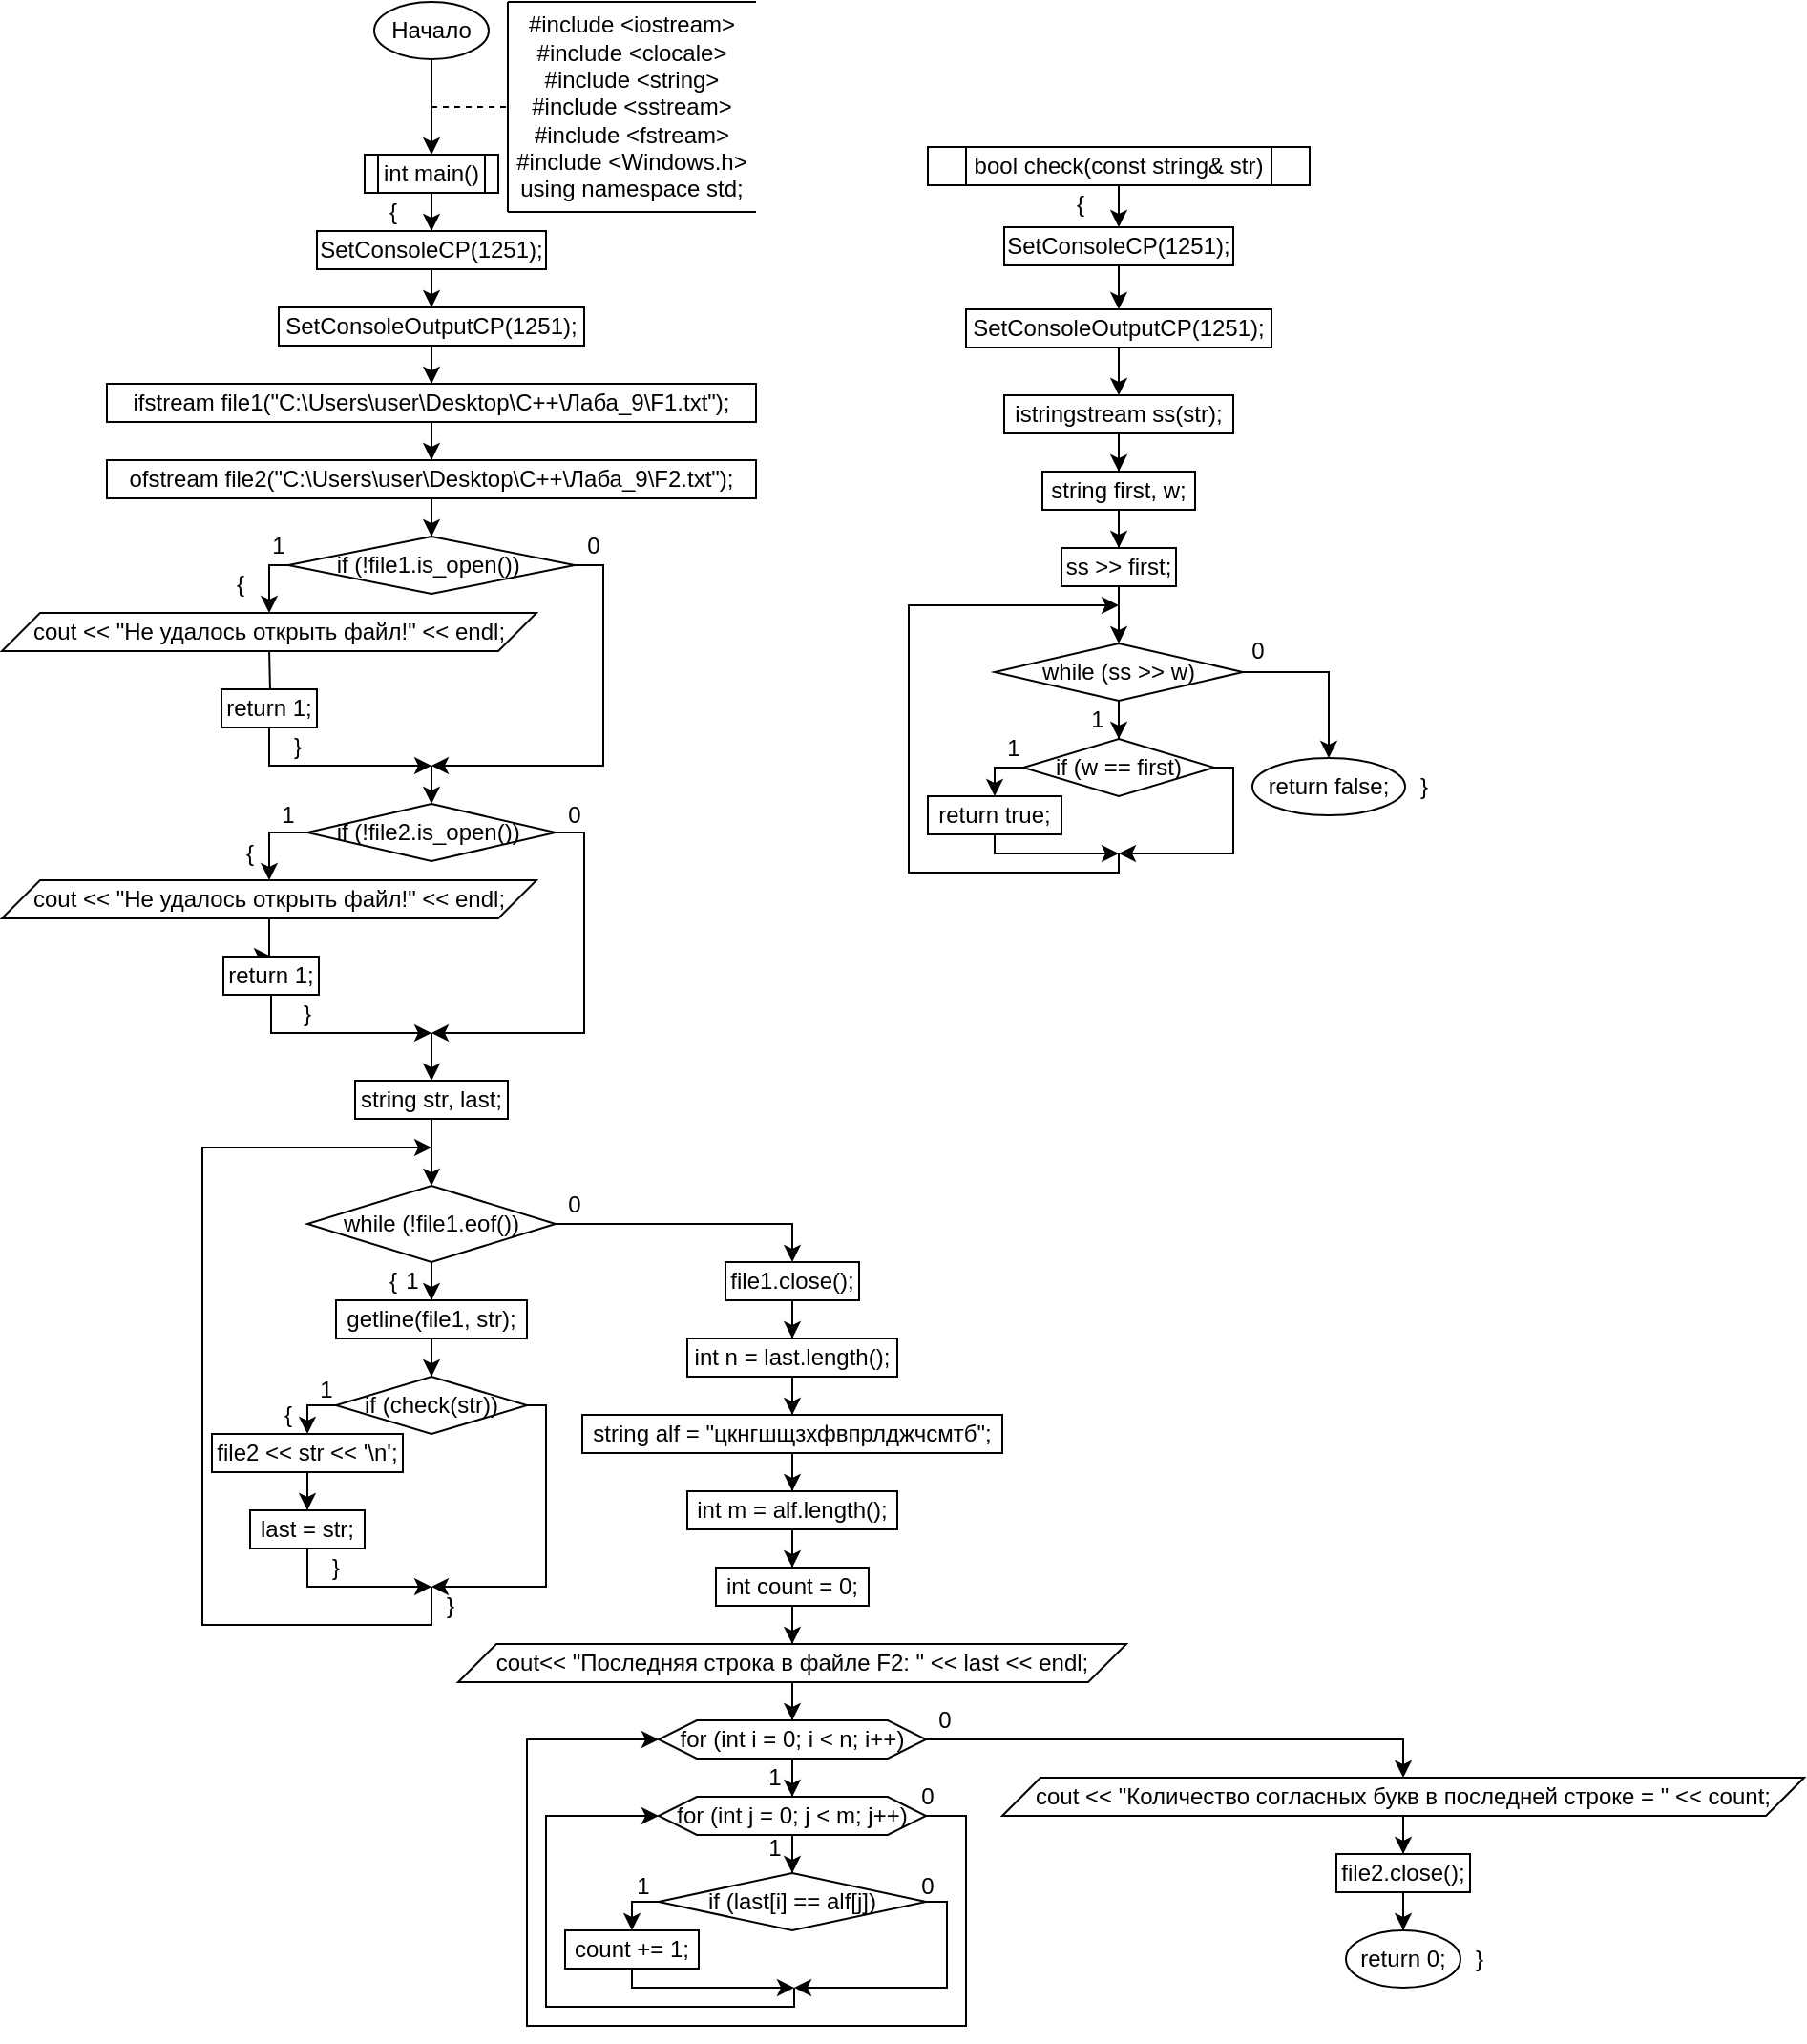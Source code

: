 <mxfile version="26.0.16">
  <diagram name="Страница — 1" id="LLLuRaQko_R9TAUbx3yx">
    <mxGraphModel dx="890" dy="494" grid="1" gridSize="10" guides="1" tooltips="1" connect="1" arrows="1" fold="1" page="1" pageScale="1" pageWidth="827" pageHeight="1169" math="0" shadow="0">
      <root>
        <mxCell id="0" />
        <mxCell id="1" parent="0" />
        <mxCell id="MmehVP7WMFtdv4Ccfp7n-4" style="edgeStyle=orthogonalEdgeStyle;rounded=0;orthogonalLoop=1;jettySize=auto;html=1;entryX=0.5;entryY=0;entryDx=0;entryDy=0;" parent="1" source="MmehVP7WMFtdv4Ccfp7n-1" target="MmehVP7WMFtdv4Ccfp7n-3" edge="1">
          <mxGeometry relative="1" as="geometry" />
        </mxCell>
        <mxCell id="MmehVP7WMFtdv4Ccfp7n-1" value="Начало" style="ellipse;whiteSpace=wrap;html=1;" parent="1" vertex="1">
          <mxGeometry x="250" y="10" width="60" height="30" as="geometry" />
        </mxCell>
        <mxCell id="MmehVP7WMFtdv4Ccfp7n-2" value="&lt;div&gt;#include &amp;lt;iostream&amp;gt;&lt;/div&gt;&lt;div&gt;#include &amp;lt;clocale&amp;gt;&lt;/div&gt;&lt;div&gt;#include &amp;lt;string&amp;gt;&lt;/div&gt;&lt;div&gt;#include &amp;lt;sstream&amp;gt;&lt;/div&gt;&lt;div&gt;#include &amp;lt;fstream&amp;gt;&lt;/div&gt;&lt;div&gt;#include &amp;lt;Windows.h&amp;gt;&lt;/div&gt;&lt;div&gt;using namespace std;&lt;/div&gt;" style="text;html=1;align=center;verticalAlign=middle;whiteSpace=wrap;rounded=0;" parent="1" vertex="1">
          <mxGeometry x="320" y="10" width="130" height="110" as="geometry" />
        </mxCell>
        <mxCell id="MmehVP7WMFtdv4Ccfp7n-11" style="edgeStyle=orthogonalEdgeStyle;rounded=0;orthogonalLoop=1;jettySize=auto;html=1;" parent="1" source="MmehVP7WMFtdv4Ccfp7n-3" target="MmehVP7WMFtdv4Ccfp7n-9" edge="1">
          <mxGeometry relative="1" as="geometry" />
        </mxCell>
        <mxCell id="MmehVP7WMFtdv4Ccfp7n-3" value="int main()" style="shape=process;whiteSpace=wrap;html=1;backgroundOutline=1;" parent="1" vertex="1">
          <mxGeometry x="245" y="90" width="70" height="20" as="geometry" />
        </mxCell>
        <mxCell id="MmehVP7WMFtdv4Ccfp7n-5" value="" style="endArrow=none;dashed=1;html=1;rounded=0;entryX=0;entryY=0.5;entryDx=0;entryDy=0;" parent="1" target="MmehVP7WMFtdv4Ccfp7n-2" edge="1">
          <mxGeometry width="50" height="50" relative="1" as="geometry">
            <mxPoint x="280" y="65" as="sourcePoint" />
            <mxPoint x="330" y="180" as="targetPoint" />
          </mxGeometry>
        </mxCell>
        <mxCell id="MmehVP7WMFtdv4Ccfp7n-6" value="" style="endArrow=none;html=1;rounded=0;exitX=0;exitY=0;exitDx=0;exitDy=0;entryX=1;entryY=0;entryDx=0;entryDy=0;" parent="1" source="MmehVP7WMFtdv4Ccfp7n-2" target="MmehVP7WMFtdv4Ccfp7n-2" edge="1">
          <mxGeometry width="50" height="50" relative="1" as="geometry">
            <mxPoint x="389" y="210" as="sourcePoint" />
            <mxPoint x="439" y="160" as="targetPoint" />
          </mxGeometry>
        </mxCell>
        <mxCell id="MmehVP7WMFtdv4Ccfp7n-7" value="" style="endArrow=none;html=1;rounded=0;exitX=0;exitY=1;exitDx=0;exitDy=0;entryX=1;entryY=1;entryDx=0;entryDy=0;" parent="1" source="MmehVP7WMFtdv4Ccfp7n-2" target="MmehVP7WMFtdv4Ccfp7n-2" edge="1">
          <mxGeometry width="50" height="50" relative="1" as="geometry">
            <mxPoint x="370" y="200" as="sourcePoint" />
            <mxPoint x="420" y="150" as="targetPoint" />
          </mxGeometry>
        </mxCell>
        <mxCell id="MmehVP7WMFtdv4Ccfp7n-8" value="" style="endArrow=none;html=1;rounded=0;entryX=0;entryY=0;entryDx=0;entryDy=0;exitX=0;exitY=1;exitDx=0;exitDy=0;" parent="1" source="MmehVP7WMFtdv4Ccfp7n-2" target="MmehVP7WMFtdv4Ccfp7n-2" edge="1">
          <mxGeometry width="50" height="50" relative="1" as="geometry">
            <mxPoint x="400" y="240" as="sourcePoint" />
            <mxPoint x="450" y="190" as="targetPoint" />
          </mxGeometry>
        </mxCell>
        <mxCell id="MmehVP7WMFtdv4Ccfp7n-12" style="edgeStyle=orthogonalEdgeStyle;rounded=0;orthogonalLoop=1;jettySize=auto;html=1;entryX=0.5;entryY=0;entryDx=0;entryDy=0;" parent="1" source="MmehVP7WMFtdv4Ccfp7n-9" target="MmehVP7WMFtdv4Ccfp7n-10" edge="1">
          <mxGeometry relative="1" as="geometry" />
        </mxCell>
        <mxCell id="MmehVP7WMFtdv4Ccfp7n-9" value="SetConsoleCP(1251);" style="rounded=0;whiteSpace=wrap;html=1;" parent="1" vertex="1">
          <mxGeometry x="220" y="130" width="120" height="20" as="geometry" />
        </mxCell>
        <mxCell id="MmehVP7WMFtdv4Ccfp7n-15" style="edgeStyle=orthogonalEdgeStyle;rounded=0;orthogonalLoop=1;jettySize=auto;html=1;entryX=0.5;entryY=0;entryDx=0;entryDy=0;" parent="1" source="MmehVP7WMFtdv4Ccfp7n-10" target="MmehVP7WMFtdv4Ccfp7n-13" edge="1">
          <mxGeometry relative="1" as="geometry" />
        </mxCell>
        <mxCell id="MmehVP7WMFtdv4Ccfp7n-10" value="SetConsoleOutputCP(1251);" style="rounded=0;whiteSpace=wrap;html=1;" parent="1" vertex="1">
          <mxGeometry x="200" y="170" width="160" height="20" as="geometry" />
        </mxCell>
        <mxCell id="MmehVP7WMFtdv4Ccfp7n-16" style="edgeStyle=orthogonalEdgeStyle;rounded=0;orthogonalLoop=1;jettySize=auto;html=1;" parent="1" source="MmehVP7WMFtdv4Ccfp7n-13" target="MmehVP7WMFtdv4Ccfp7n-14" edge="1">
          <mxGeometry relative="1" as="geometry" />
        </mxCell>
        <mxCell id="MmehVP7WMFtdv4Ccfp7n-13" value="ifstream file1(&quot;C:\\Users\\user\\Desktop\\C++\\Лаба_9\\F1.txt&quot;);" style="rounded=0;whiteSpace=wrap;html=1;" parent="1" vertex="1">
          <mxGeometry x="110" y="210" width="340" height="20" as="geometry" />
        </mxCell>
        <mxCell id="MmehVP7WMFtdv4Ccfp7n-22" style="edgeStyle=orthogonalEdgeStyle;rounded=0;orthogonalLoop=1;jettySize=auto;html=1;" parent="1" source="MmehVP7WMFtdv4Ccfp7n-14" target="MmehVP7WMFtdv4Ccfp7n-21" edge="1">
          <mxGeometry relative="1" as="geometry" />
        </mxCell>
        <mxCell id="MmehVP7WMFtdv4Ccfp7n-14" value="ofstream file2(&quot;C:\\Users\\user\\Desktop\\C++\\Лаба_9\\F2.txt&quot;);" style="rounded=0;whiteSpace=wrap;html=1;" parent="1" vertex="1">
          <mxGeometry x="110" y="250" width="340" height="20" as="geometry" />
        </mxCell>
        <mxCell id="MmehVP7WMFtdv4Ccfp7n-17" value="{" style="text;html=1;align=center;verticalAlign=middle;whiteSpace=wrap;rounded=0;" parent="1" vertex="1">
          <mxGeometry x="170" y="305" width="20" height="20" as="geometry" />
        </mxCell>
        <mxCell id="MmehVP7WMFtdv4Ccfp7n-18" value="}" style="text;html=1;align=center;verticalAlign=middle;whiteSpace=wrap;rounded=0;" parent="1" vertex="1">
          <mxGeometry x="200" y="390" width="20" height="20" as="geometry" />
        </mxCell>
        <mxCell id="MmehVP7WMFtdv4Ccfp7n-19" value="1" style="text;html=1;align=center;verticalAlign=middle;whiteSpace=wrap;rounded=0;" parent="1" vertex="1">
          <mxGeometry x="195" y="426" width="20" height="20" as="geometry" />
        </mxCell>
        <mxCell id="MmehVP7WMFtdv4Ccfp7n-20" value="0" style="text;html=1;align=center;verticalAlign=middle;whiteSpace=wrap;rounded=0;" parent="1" vertex="1">
          <mxGeometry x="355" y="285" width="20" height="20" as="geometry" />
        </mxCell>
        <mxCell id="MmehVP7WMFtdv4Ccfp7n-25" style="edgeStyle=orthogonalEdgeStyle;rounded=0;orthogonalLoop=1;jettySize=auto;html=1;entryX=0.5;entryY=0;entryDx=0;entryDy=0;" parent="1" source="MmehVP7WMFtdv4Ccfp7n-21" edge="1">
          <mxGeometry relative="1" as="geometry">
            <mxPoint x="195" y="330" as="targetPoint" />
            <Array as="points">
              <mxPoint x="195" y="305" />
            </Array>
          </mxGeometry>
        </mxCell>
        <mxCell id="MmehVP7WMFtdv4Ccfp7n-27" style="edgeStyle=orthogonalEdgeStyle;rounded=0;orthogonalLoop=1;jettySize=auto;html=1;" parent="1" source="MmehVP7WMFtdv4Ccfp7n-21" edge="1">
          <mxGeometry relative="1" as="geometry">
            <mxPoint x="280" y="410" as="targetPoint" />
            <Array as="points">
              <mxPoint x="370" y="305" />
              <mxPoint x="370" y="410" />
              <mxPoint x="310" y="410" />
            </Array>
          </mxGeometry>
        </mxCell>
        <mxCell id="MmehVP7WMFtdv4Ccfp7n-21" value="if (!file1.is_open())&amp;nbsp;" style="rhombus;whiteSpace=wrap;html=1;" parent="1" vertex="1">
          <mxGeometry x="205" y="290" width="150" height="30" as="geometry" />
        </mxCell>
        <mxCell id="MmehVP7WMFtdv4Ccfp7n-26" style="edgeStyle=orthogonalEdgeStyle;rounded=0;orthogonalLoop=1;jettySize=auto;html=1;" parent="1" target="MmehVP7WMFtdv4Ccfp7n-24" edge="1">
          <mxGeometry relative="1" as="geometry">
            <mxPoint x="195.034" y="350" as="sourcePoint" />
          </mxGeometry>
        </mxCell>
        <mxCell id="MmehVP7WMFtdv4Ccfp7n-28" style="edgeStyle=orthogonalEdgeStyle;rounded=0;orthogonalLoop=1;jettySize=auto;html=1;" parent="1" source="MmehVP7WMFtdv4Ccfp7n-24" edge="1">
          <mxGeometry relative="1" as="geometry">
            <mxPoint x="280" y="410" as="targetPoint" />
            <Array as="points">
              <mxPoint x="195" y="410" />
            </Array>
          </mxGeometry>
        </mxCell>
        <mxCell id="MmehVP7WMFtdv4Ccfp7n-24" value="return 1;" style="rounded=0;whiteSpace=wrap;html=1;" parent="1" vertex="1">
          <mxGeometry x="170" y="370" width="50" height="20" as="geometry" />
        </mxCell>
        <mxCell id="MmehVP7WMFtdv4Ccfp7n-33" style="edgeStyle=orthogonalEdgeStyle;rounded=0;orthogonalLoop=1;jettySize=auto;html=1;entryX=0.5;entryY=0;entryDx=0;entryDy=0;" parent="1" source="MmehVP7WMFtdv4Ccfp7n-29" target="MmehVP7WMFtdv4Ccfp7n-32" edge="1">
          <mxGeometry relative="1" as="geometry">
            <Array as="points">
              <mxPoint x="195" y="445" />
            </Array>
          </mxGeometry>
        </mxCell>
        <mxCell id="MmehVP7WMFtdv4Ccfp7n-39" style="edgeStyle=orthogonalEdgeStyle;rounded=0;orthogonalLoop=1;jettySize=auto;html=1;" parent="1" source="MmehVP7WMFtdv4Ccfp7n-29" edge="1">
          <mxGeometry relative="1" as="geometry">
            <mxPoint x="280" y="550" as="targetPoint" />
            <Array as="points">
              <mxPoint x="360" y="445" />
              <mxPoint x="360" y="550" />
            </Array>
          </mxGeometry>
        </mxCell>
        <mxCell id="MmehVP7WMFtdv4Ccfp7n-29" value="if (!file2.is_open())&amp;nbsp;" style="rhombus;whiteSpace=wrap;html=1;" parent="1" vertex="1">
          <mxGeometry x="215" y="430" width="130" height="30" as="geometry" />
        </mxCell>
        <mxCell id="MmehVP7WMFtdv4Ccfp7n-30" value="" style="endArrow=classic;html=1;rounded=0;entryX=0.5;entryY=0;entryDx=0;entryDy=0;" parent="1" target="MmehVP7WMFtdv4Ccfp7n-29" edge="1">
          <mxGeometry width="50" height="50" relative="1" as="geometry">
            <mxPoint x="280" y="410" as="sourcePoint" />
            <mxPoint x="450" y="390" as="targetPoint" />
          </mxGeometry>
        </mxCell>
        <mxCell id="MmehVP7WMFtdv4Ccfp7n-31" value="cout &amp;lt;&amp;lt; &quot;Не удалось открыть файл!&quot; &amp;lt;&amp;lt; endl;" style="shape=parallelogram;perimeter=parallelogramPerimeter;whiteSpace=wrap;html=1;fixedSize=1;" parent="1" vertex="1">
          <mxGeometry x="55" y="330" width="280" height="20" as="geometry" />
        </mxCell>
        <mxCell id="MmehVP7WMFtdv4Ccfp7n-35" style="edgeStyle=orthogonalEdgeStyle;rounded=0;orthogonalLoop=1;jettySize=auto;html=1;entryX=0.5;entryY=0;entryDx=0;entryDy=0;" parent="1" source="MmehVP7WMFtdv4Ccfp7n-32" target="MmehVP7WMFtdv4Ccfp7n-34" edge="1">
          <mxGeometry relative="1" as="geometry" />
        </mxCell>
        <mxCell id="MmehVP7WMFtdv4Ccfp7n-32" value="cout &amp;lt;&amp;lt; &quot;Не удалось открыть файл!&quot; &amp;lt;&amp;lt; endl;" style="shape=parallelogram;perimeter=parallelogramPerimeter;whiteSpace=wrap;html=1;fixedSize=1;" parent="1" vertex="1">
          <mxGeometry x="55" y="470" width="280" height="20" as="geometry" />
        </mxCell>
        <mxCell id="MmehVP7WMFtdv4Ccfp7n-38" style="edgeStyle=orthogonalEdgeStyle;rounded=0;orthogonalLoop=1;jettySize=auto;html=1;" parent="1" source="MmehVP7WMFtdv4Ccfp7n-34" edge="1">
          <mxGeometry relative="1" as="geometry">
            <mxPoint x="280" y="550" as="targetPoint" />
            <Array as="points">
              <mxPoint x="196" y="550" />
              <mxPoint x="260" y="550" />
            </Array>
          </mxGeometry>
        </mxCell>
        <mxCell id="MmehVP7WMFtdv4Ccfp7n-34" value="return 1;" style="rounded=0;whiteSpace=wrap;html=1;" parent="1" vertex="1">
          <mxGeometry x="171" y="510" width="50" height="20" as="geometry" />
        </mxCell>
        <mxCell id="MmehVP7WMFtdv4Ccfp7n-36" value="{" style="text;html=1;align=center;verticalAlign=middle;whiteSpace=wrap;rounded=0;" parent="1" vertex="1">
          <mxGeometry x="175" y="446" width="20" height="20" as="geometry" />
        </mxCell>
        <mxCell id="MmehVP7WMFtdv4Ccfp7n-37" value="}" style="text;html=1;align=center;verticalAlign=middle;whiteSpace=wrap;rounded=0;" parent="1" vertex="1">
          <mxGeometry x="205" y="530" width="20" height="20" as="geometry" />
        </mxCell>
        <mxCell id="MmehVP7WMFtdv4Ccfp7n-40" value="0" style="text;html=1;align=center;verticalAlign=middle;whiteSpace=wrap;rounded=0;" parent="1" vertex="1">
          <mxGeometry x="345" y="426" width="20" height="20" as="geometry" />
        </mxCell>
        <mxCell id="MmehVP7WMFtdv4Ccfp7n-45" style="edgeStyle=orthogonalEdgeStyle;rounded=0;orthogonalLoop=1;jettySize=auto;html=1;entryX=0.5;entryY=0;entryDx=0;entryDy=0;" parent="1" source="MmehVP7WMFtdv4Ccfp7n-41" target="MmehVP7WMFtdv4Ccfp7n-44" edge="1">
          <mxGeometry relative="1" as="geometry" />
        </mxCell>
        <mxCell id="MmehVP7WMFtdv4Ccfp7n-41" value="string str, last;" style="rounded=0;whiteSpace=wrap;html=1;" parent="1" vertex="1">
          <mxGeometry x="240" y="575" width="80" height="20" as="geometry" />
        </mxCell>
        <mxCell id="MmehVP7WMFtdv4Ccfp7n-42" value="" style="endArrow=classic;html=1;rounded=0;entryX=0.5;entryY=0;entryDx=0;entryDy=0;" parent="1" target="MmehVP7WMFtdv4Ccfp7n-41" edge="1">
          <mxGeometry width="50" height="50" relative="1" as="geometry">
            <mxPoint x="280" y="550" as="sourcePoint" />
            <mxPoint x="450" y="530" as="targetPoint" />
          </mxGeometry>
        </mxCell>
        <mxCell id="MmehVP7WMFtdv4Ccfp7n-47" style="edgeStyle=orthogonalEdgeStyle;rounded=0;orthogonalLoop=1;jettySize=auto;html=1;entryX=0.5;entryY=0;entryDx=0;entryDy=0;" parent="1" source="MmehVP7WMFtdv4Ccfp7n-44" target="MmehVP7WMFtdv4Ccfp7n-46" edge="1">
          <mxGeometry relative="1" as="geometry" />
        </mxCell>
        <mxCell id="MmehVP7WMFtdv4Ccfp7n-67" style="edgeStyle=orthogonalEdgeStyle;rounded=0;orthogonalLoop=1;jettySize=auto;html=1;entryX=0.5;entryY=0;entryDx=0;entryDy=0;" parent="1" source="MmehVP7WMFtdv4Ccfp7n-44" target="MmehVP7WMFtdv4Ccfp7n-66" edge="1">
          <mxGeometry relative="1" as="geometry" />
        </mxCell>
        <mxCell id="MmehVP7WMFtdv4Ccfp7n-44" value="while (!file1.eof())" style="rhombus;whiteSpace=wrap;html=1;" parent="1" vertex="1">
          <mxGeometry x="215" y="630" width="130" height="40" as="geometry" />
        </mxCell>
        <mxCell id="MmehVP7WMFtdv4Ccfp7n-50" style="edgeStyle=orthogonalEdgeStyle;rounded=0;orthogonalLoop=1;jettySize=auto;html=1;" parent="1" source="MmehVP7WMFtdv4Ccfp7n-46" target="MmehVP7WMFtdv4Ccfp7n-48" edge="1">
          <mxGeometry relative="1" as="geometry" />
        </mxCell>
        <mxCell id="MmehVP7WMFtdv4Ccfp7n-46" value="getline(file1, str);" style="rounded=0;whiteSpace=wrap;html=1;" parent="1" vertex="1">
          <mxGeometry x="230" y="690" width="100" height="20" as="geometry" />
        </mxCell>
        <mxCell id="MmehVP7WMFtdv4Ccfp7n-52" style="edgeStyle=orthogonalEdgeStyle;rounded=0;orthogonalLoop=1;jettySize=auto;html=1;entryX=0.5;entryY=0;entryDx=0;entryDy=0;" parent="1" source="MmehVP7WMFtdv4Ccfp7n-48" target="MmehVP7WMFtdv4Ccfp7n-51" edge="1">
          <mxGeometry relative="1" as="geometry">
            <Array as="points">
              <mxPoint x="215" y="745" />
            </Array>
          </mxGeometry>
        </mxCell>
        <mxCell id="MmehVP7WMFtdv4Ccfp7n-56" style="edgeStyle=orthogonalEdgeStyle;rounded=0;orthogonalLoop=1;jettySize=auto;html=1;" parent="1" source="MmehVP7WMFtdv4Ccfp7n-48" edge="1">
          <mxGeometry relative="1" as="geometry">
            <mxPoint x="280" y="840" as="targetPoint" />
            <Array as="points">
              <mxPoint x="340" y="745" />
              <mxPoint x="340" y="840" />
              <mxPoint x="290" y="840" />
            </Array>
          </mxGeometry>
        </mxCell>
        <mxCell id="MmehVP7WMFtdv4Ccfp7n-48" value="if (check(str))" style="rhombus;whiteSpace=wrap;html=1;" parent="1" vertex="1">
          <mxGeometry x="230" y="730" width="100" height="30" as="geometry" />
        </mxCell>
        <mxCell id="MmehVP7WMFtdv4Ccfp7n-54" style="edgeStyle=orthogonalEdgeStyle;rounded=0;orthogonalLoop=1;jettySize=auto;html=1;" parent="1" source="MmehVP7WMFtdv4Ccfp7n-51" target="MmehVP7WMFtdv4Ccfp7n-53" edge="1">
          <mxGeometry relative="1" as="geometry" />
        </mxCell>
        <mxCell id="MmehVP7WMFtdv4Ccfp7n-51" value="file2 &amp;lt;&amp;lt; str &amp;lt;&amp;lt; &#39;\n&#39;;" style="rounded=0;whiteSpace=wrap;html=1;" parent="1" vertex="1">
          <mxGeometry x="165" y="760" width="100" height="20" as="geometry" />
        </mxCell>
        <mxCell id="MmehVP7WMFtdv4Ccfp7n-55" style="edgeStyle=orthogonalEdgeStyle;rounded=0;orthogonalLoop=1;jettySize=auto;html=1;" parent="1" source="MmehVP7WMFtdv4Ccfp7n-53" edge="1">
          <mxGeometry relative="1" as="geometry">
            <mxPoint x="280" y="840" as="targetPoint" />
            <Array as="points">
              <mxPoint x="215" y="840" />
            </Array>
          </mxGeometry>
        </mxCell>
        <mxCell id="MmehVP7WMFtdv4Ccfp7n-53" value="last = str;" style="rounded=0;whiteSpace=wrap;html=1;" parent="1" vertex="1">
          <mxGeometry x="185" y="800" width="60" height="20" as="geometry" />
        </mxCell>
        <mxCell id="MmehVP7WMFtdv4Ccfp7n-57" value="1" style="text;html=1;align=center;verticalAlign=middle;whiteSpace=wrap;rounded=0;" parent="1" vertex="1">
          <mxGeometry x="215" y="727" width="20" height="20" as="geometry" />
        </mxCell>
        <mxCell id="MmehVP7WMFtdv4Ccfp7n-58" value="1" style="text;html=1;align=center;verticalAlign=middle;whiteSpace=wrap;rounded=0;" parent="1" vertex="1">
          <mxGeometry x="260" y="670" width="20" height="20" as="geometry" />
        </mxCell>
        <mxCell id="MmehVP7WMFtdv4Ccfp7n-59" value="0" style="text;html=1;align=center;verticalAlign=middle;whiteSpace=wrap;rounded=0;" parent="1" vertex="1">
          <mxGeometry x="530" y="987" width="20" height="20" as="geometry" />
        </mxCell>
        <mxCell id="MmehVP7WMFtdv4Ccfp7n-60" value="0" style="text;html=1;align=center;verticalAlign=middle;whiteSpace=wrap;rounded=0;" parent="1" vertex="1">
          <mxGeometry x="345" y="630" width="20" height="20" as="geometry" />
        </mxCell>
        <mxCell id="MmehVP7WMFtdv4Ccfp7n-61" value="" style="endArrow=classic;html=1;rounded=0;" parent="1" edge="1">
          <mxGeometry width="50" height="50" relative="1" as="geometry">
            <mxPoint x="280" y="840" as="sourcePoint" />
            <mxPoint x="280" y="610" as="targetPoint" />
            <Array as="points">
              <mxPoint x="280" y="860" />
              <mxPoint x="160" y="860" />
              <mxPoint x="160" y="610" />
            </Array>
          </mxGeometry>
        </mxCell>
        <mxCell id="MmehVP7WMFtdv4Ccfp7n-62" value="{" style="text;html=1;align=center;verticalAlign=middle;whiteSpace=wrap;rounded=0;" parent="1" vertex="1">
          <mxGeometry x="250" y="670" width="20" height="20" as="geometry" />
        </mxCell>
        <mxCell id="MmehVP7WMFtdv4Ccfp7n-63" value="{" style="text;html=1;align=center;verticalAlign=middle;whiteSpace=wrap;rounded=0;" parent="1" vertex="1">
          <mxGeometry x="195" y="740" width="20" height="20" as="geometry" />
        </mxCell>
        <mxCell id="MmehVP7WMFtdv4Ccfp7n-64" value="}" style="text;html=1;align=center;verticalAlign=middle;whiteSpace=wrap;rounded=0;" parent="1" vertex="1">
          <mxGeometry x="280" y="840" width="20" height="20" as="geometry" />
        </mxCell>
        <mxCell id="MmehVP7WMFtdv4Ccfp7n-65" value="}" style="text;html=1;align=center;verticalAlign=middle;whiteSpace=wrap;rounded=0;" parent="1" vertex="1">
          <mxGeometry x="220" y="820" width="20" height="20" as="geometry" />
        </mxCell>
        <mxCell id="MmehVP7WMFtdv4Ccfp7n-70" style="edgeStyle=orthogonalEdgeStyle;rounded=0;orthogonalLoop=1;jettySize=auto;html=1;" parent="1" source="MmehVP7WMFtdv4Ccfp7n-66" target="MmehVP7WMFtdv4Ccfp7n-69" edge="1">
          <mxGeometry relative="1" as="geometry" />
        </mxCell>
        <mxCell id="MmehVP7WMFtdv4Ccfp7n-66" value="file1.close();" style="rounded=0;whiteSpace=wrap;html=1;" parent="1" vertex="1">
          <mxGeometry x="434" y="670" width="70" height="20" as="geometry" />
        </mxCell>
        <mxCell id="MmehVP7WMFtdv4Ccfp7n-72" style="edgeStyle=orthogonalEdgeStyle;rounded=0;orthogonalLoop=1;jettySize=auto;html=1;" parent="1" source="MmehVP7WMFtdv4Ccfp7n-69" target="MmehVP7WMFtdv4Ccfp7n-71" edge="1">
          <mxGeometry relative="1" as="geometry" />
        </mxCell>
        <mxCell id="MmehVP7WMFtdv4Ccfp7n-69" value="int n = last.length();" style="rounded=0;whiteSpace=wrap;html=1;" parent="1" vertex="1">
          <mxGeometry x="414" y="710" width="110" height="20" as="geometry" />
        </mxCell>
        <mxCell id="MmehVP7WMFtdv4Ccfp7n-75" style="edgeStyle=orthogonalEdgeStyle;rounded=0;orthogonalLoop=1;jettySize=auto;html=1;" parent="1" source="MmehVP7WMFtdv4Ccfp7n-71" target="MmehVP7WMFtdv4Ccfp7n-73" edge="1">
          <mxGeometry relative="1" as="geometry" />
        </mxCell>
        <mxCell id="MmehVP7WMFtdv4Ccfp7n-71" value="string alf = &quot;цкнгшщзхфвпрлджчсмтб&quot;;" style="rounded=0;whiteSpace=wrap;html=1;" parent="1" vertex="1">
          <mxGeometry x="359" y="750" width="220" height="20" as="geometry" />
        </mxCell>
        <mxCell id="MmehVP7WMFtdv4Ccfp7n-76" style="edgeStyle=orthogonalEdgeStyle;rounded=0;orthogonalLoop=1;jettySize=auto;html=1;" parent="1" source="MmehVP7WMFtdv4Ccfp7n-73" target="MmehVP7WMFtdv4Ccfp7n-74" edge="1">
          <mxGeometry relative="1" as="geometry" />
        </mxCell>
        <mxCell id="MmehVP7WMFtdv4Ccfp7n-73" value="int m = alf.length();" style="rounded=0;whiteSpace=wrap;html=1;" parent="1" vertex="1">
          <mxGeometry x="414" y="790" width="110" height="20" as="geometry" />
        </mxCell>
        <mxCell id="MmehVP7WMFtdv4Ccfp7n-78" style="edgeStyle=orthogonalEdgeStyle;rounded=0;orthogonalLoop=1;jettySize=auto;html=1;" parent="1" source="MmehVP7WMFtdv4Ccfp7n-74" target="MmehVP7WMFtdv4Ccfp7n-77" edge="1">
          <mxGeometry relative="1" as="geometry" />
        </mxCell>
        <mxCell id="MmehVP7WMFtdv4Ccfp7n-74" value="int count = 0;" style="rounded=0;whiteSpace=wrap;html=1;" parent="1" vertex="1">
          <mxGeometry x="429" y="830" width="80" height="20" as="geometry" />
        </mxCell>
        <mxCell id="MmehVP7WMFtdv4Ccfp7n-80" style="edgeStyle=orthogonalEdgeStyle;rounded=0;orthogonalLoop=1;jettySize=auto;html=1;" parent="1" source="MmehVP7WMFtdv4Ccfp7n-77" target="MmehVP7WMFtdv4Ccfp7n-79" edge="1">
          <mxGeometry relative="1" as="geometry" />
        </mxCell>
        <mxCell id="MmehVP7WMFtdv4Ccfp7n-77" value="cout&amp;lt;&amp;lt; &quot;Последняя строка в файле F2: &quot; &amp;lt;&amp;lt; last &amp;lt;&amp;lt; endl;" style="shape=parallelogram;perimeter=parallelogramPerimeter;whiteSpace=wrap;html=1;fixedSize=1;" parent="1" vertex="1">
          <mxGeometry x="294" y="870" width="350" height="20" as="geometry" />
        </mxCell>
        <mxCell id="MmehVP7WMFtdv4Ccfp7n-82" style="edgeStyle=orthogonalEdgeStyle;rounded=0;orthogonalLoop=1;jettySize=auto;html=1;" parent="1" source="MmehVP7WMFtdv4Ccfp7n-79" target="MmehVP7WMFtdv4Ccfp7n-81" edge="1">
          <mxGeometry relative="1" as="geometry" />
        </mxCell>
        <mxCell id="MmehVP7WMFtdv4Ccfp7n-102" style="edgeStyle=orthogonalEdgeStyle;rounded=0;orthogonalLoop=1;jettySize=auto;html=1;" parent="1" source="MmehVP7WMFtdv4Ccfp7n-79" target="MmehVP7WMFtdv4Ccfp7n-96" edge="1">
          <mxGeometry relative="1" as="geometry" />
        </mxCell>
        <mxCell id="MmehVP7WMFtdv4Ccfp7n-79" value="for (int i = 0; i &amp;lt; n; i++)" style="shape=hexagon;perimeter=hexagonPerimeter2;whiteSpace=wrap;html=1;fixedSize=1;" parent="1" vertex="1">
          <mxGeometry x="399" y="910" width="140" height="20" as="geometry" />
        </mxCell>
        <mxCell id="MmehVP7WMFtdv4Ccfp7n-84" style="edgeStyle=orthogonalEdgeStyle;rounded=0;orthogonalLoop=1;jettySize=auto;html=1;entryX=0.5;entryY=0;entryDx=0;entryDy=0;" parent="1" source="MmehVP7WMFtdv4Ccfp7n-81" target="MmehVP7WMFtdv4Ccfp7n-83" edge="1">
          <mxGeometry relative="1" as="geometry" />
        </mxCell>
        <mxCell id="MmehVP7WMFtdv4Ccfp7n-91" style="edgeStyle=orthogonalEdgeStyle;rounded=0;orthogonalLoop=1;jettySize=auto;html=1;entryX=0;entryY=0.5;entryDx=0;entryDy=0;" parent="1" source="MmehVP7WMFtdv4Ccfp7n-81" target="MmehVP7WMFtdv4Ccfp7n-79" edge="1">
          <mxGeometry relative="1" as="geometry">
            <mxPoint x="350" y="920" as="targetPoint" />
            <Array as="points">
              <mxPoint x="560" y="960" />
              <mxPoint x="560" y="1070" />
              <mxPoint x="330" y="1070" />
              <mxPoint x="330" y="920" />
            </Array>
          </mxGeometry>
        </mxCell>
        <mxCell id="MmehVP7WMFtdv4Ccfp7n-81" value="for (int j = 0; j &amp;lt; m; j++)" style="shape=hexagon;perimeter=hexagonPerimeter2;whiteSpace=wrap;html=1;fixedSize=1;" parent="1" vertex="1">
          <mxGeometry x="399" y="950" width="140" height="20" as="geometry" />
        </mxCell>
        <mxCell id="MmehVP7WMFtdv4Ccfp7n-86" style="edgeStyle=orthogonalEdgeStyle;rounded=0;orthogonalLoop=1;jettySize=auto;html=1;entryX=0.5;entryY=0;entryDx=0;entryDy=0;" parent="1" source="MmehVP7WMFtdv4Ccfp7n-83" target="MmehVP7WMFtdv4Ccfp7n-85" edge="1">
          <mxGeometry relative="1" as="geometry">
            <Array as="points">
              <mxPoint x="385" y="1005" />
            </Array>
          </mxGeometry>
        </mxCell>
        <mxCell id="MmehVP7WMFtdv4Ccfp7n-88" style="edgeStyle=orthogonalEdgeStyle;rounded=0;orthogonalLoop=1;jettySize=auto;html=1;" parent="1" source="MmehVP7WMFtdv4Ccfp7n-83" edge="1">
          <mxGeometry relative="1" as="geometry">
            <mxPoint x="470" y="1050" as="targetPoint" />
            <Array as="points">
              <mxPoint x="550" y="1005" />
              <mxPoint x="550" y="1050" />
            </Array>
          </mxGeometry>
        </mxCell>
        <mxCell id="MmehVP7WMFtdv4Ccfp7n-83" value="if (last[i] == alf[j])" style="rhombus;whiteSpace=wrap;html=1;" parent="1" vertex="1">
          <mxGeometry x="399" y="990" width="140" height="30" as="geometry" />
        </mxCell>
        <mxCell id="MmehVP7WMFtdv4Ccfp7n-87" style="edgeStyle=orthogonalEdgeStyle;rounded=0;orthogonalLoop=1;jettySize=auto;html=1;" parent="1" source="MmehVP7WMFtdv4Ccfp7n-85" edge="1">
          <mxGeometry relative="1" as="geometry">
            <mxPoint x="470" y="1050" as="targetPoint" />
            <Array as="points">
              <mxPoint x="385" y="1050" />
            </Array>
          </mxGeometry>
        </mxCell>
        <mxCell id="MmehVP7WMFtdv4Ccfp7n-85" value="count += 1;" style="rounded=0;whiteSpace=wrap;html=1;" parent="1" vertex="1">
          <mxGeometry x="350" y="1020" width="70" height="20" as="geometry" />
        </mxCell>
        <mxCell id="MmehVP7WMFtdv4Ccfp7n-89" value="1" style="text;html=1;align=center;verticalAlign=middle;whiteSpace=wrap;rounded=0;" parent="1" vertex="1">
          <mxGeometry x="381" y="987" width="20" height="20" as="geometry" />
        </mxCell>
        <mxCell id="MmehVP7WMFtdv4Ccfp7n-90" value="" style="endArrow=classic;html=1;rounded=0;entryX=0;entryY=0.5;entryDx=0;entryDy=0;" parent="1" target="MmehVP7WMFtdv4Ccfp7n-81" edge="1">
          <mxGeometry width="50" height="50" relative="1" as="geometry">
            <mxPoint x="470" y="1050" as="sourcePoint" />
            <mxPoint x="340" y="950" as="targetPoint" />
            <Array as="points">
              <mxPoint x="470" y="1060" />
              <mxPoint x="340" y="1060" />
              <mxPoint x="340" y="960" />
            </Array>
          </mxGeometry>
        </mxCell>
        <mxCell id="MmehVP7WMFtdv4Ccfp7n-92" value="1" style="text;html=1;align=center;verticalAlign=middle;whiteSpace=wrap;rounded=0;" parent="1" vertex="1">
          <mxGeometry x="450" y="967" width="20" height="20" as="geometry" />
        </mxCell>
        <mxCell id="MmehVP7WMFtdv4Ccfp7n-93" value="1" style="text;html=1;align=center;verticalAlign=middle;whiteSpace=wrap;rounded=0;" parent="1" vertex="1">
          <mxGeometry x="450" y="930" width="20" height="20" as="geometry" />
        </mxCell>
        <mxCell id="MmehVP7WMFtdv4Ccfp7n-94" value="0" style="text;html=1;align=center;verticalAlign=middle;whiteSpace=wrap;rounded=0;" parent="1" vertex="1">
          <mxGeometry x="530" y="940" width="20" height="20" as="geometry" />
        </mxCell>
        <mxCell id="MmehVP7WMFtdv4Ccfp7n-95" value="0" style="text;html=1;align=center;verticalAlign=middle;whiteSpace=wrap;rounded=0;" parent="1" vertex="1">
          <mxGeometry x="539" y="900" width="20" height="20" as="geometry" />
        </mxCell>
        <mxCell id="MmehVP7WMFtdv4Ccfp7n-98" style="edgeStyle=orthogonalEdgeStyle;rounded=0;orthogonalLoop=1;jettySize=auto;html=1;" parent="1" source="MmehVP7WMFtdv4Ccfp7n-96" target="MmehVP7WMFtdv4Ccfp7n-97" edge="1">
          <mxGeometry relative="1" as="geometry" />
        </mxCell>
        <mxCell id="MmehVP7WMFtdv4Ccfp7n-96" value="cout &amp;lt;&amp;lt; &quot;Количество согласных букв в последней строке = &quot; &amp;lt;&amp;lt; count;" style="shape=parallelogram;perimeter=parallelogramPerimeter;whiteSpace=wrap;html=1;fixedSize=1;" parent="1" vertex="1">
          <mxGeometry x="579" y="940" width="420" height="20" as="geometry" />
        </mxCell>
        <mxCell id="MmehVP7WMFtdv4Ccfp7n-100" style="edgeStyle=orthogonalEdgeStyle;rounded=0;orthogonalLoop=1;jettySize=auto;html=1;entryX=0.5;entryY=0;entryDx=0;entryDy=0;" parent="1" source="MmehVP7WMFtdv4Ccfp7n-97" target="MmehVP7WMFtdv4Ccfp7n-99" edge="1">
          <mxGeometry relative="1" as="geometry" />
        </mxCell>
        <mxCell id="MmehVP7WMFtdv4Ccfp7n-97" value="file2.close();" style="rounded=0;whiteSpace=wrap;html=1;" parent="1" vertex="1">
          <mxGeometry x="754" y="980" width="70" height="20" as="geometry" />
        </mxCell>
        <mxCell id="MmehVP7WMFtdv4Ccfp7n-99" value="return 0;" style="ellipse;whiteSpace=wrap;html=1;" parent="1" vertex="1">
          <mxGeometry x="759" y="1020" width="60" height="30" as="geometry" />
        </mxCell>
        <mxCell id="MmehVP7WMFtdv4Ccfp7n-101" value="}" style="text;html=1;align=center;verticalAlign=middle;whiteSpace=wrap;rounded=0;" parent="1" vertex="1">
          <mxGeometry x="819" y="1025" width="20" height="20" as="geometry" />
        </mxCell>
        <mxCell id="_ctGqIeaP7Cf97j9PmFD-6" style="edgeStyle=orthogonalEdgeStyle;rounded=0;orthogonalLoop=1;jettySize=auto;html=1;entryX=0.5;entryY=0;entryDx=0;entryDy=0;" edge="1" parent="1" source="_ctGqIeaP7Cf97j9PmFD-1" target="_ctGqIeaP7Cf97j9PmFD-4">
          <mxGeometry relative="1" as="geometry" />
        </mxCell>
        <mxCell id="_ctGqIeaP7Cf97j9PmFD-1" value="bool check(const string&amp;amp; str)" style="shape=process;whiteSpace=wrap;html=1;backgroundOutline=1;" vertex="1" parent="1">
          <mxGeometry x="540" y="86" width="200" height="20" as="geometry" />
        </mxCell>
        <mxCell id="_ctGqIeaP7Cf97j9PmFD-2" value="{" style="text;html=1;align=center;verticalAlign=middle;whiteSpace=wrap;rounded=0;" vertex="1" parent="1">
          <mxGeometry x="250" y="110" width="20" height="20" as="geometry" />
        </mxCell>
        <mxCell id="_ctGqIeaP7Cf97j9PmFD-3" value="{" style="text;html=1;align=center;verticalAlign=middle;whiteSpace=wrap;rounded=0;" vertex="1" parent="1">
          <mxGeometry x="610" y="106" width="20" height="20" as="geometry" />
        </mxCell>
        <mxCell id="_ctGqIeaP7Cf97j9PmFD-8" style="edgeStyle=orthogonalEdgeStyle;rounded=0;orthogonalLoop=1;jettySize=auto;html=1;entryX=0.5;entryY=0;entryDx=0;entryDy=0;" edge="1" parent="1" source="_ctGqIeaP7Cf97j9PmFD-4" target="_ctGqIeaP7Cf97j9PmFD-5">
          <mxGeometry relative="1" as="geometry" />
        </mxCell>
        <mxCell id="_ctGqIeaP7Cf97j9PmFD-4" value="SetConsoleCP(1251);" style="rounded=0;whiteSpace=wrap;html=1;" vertex="1" parent="1">
          <mxGeometry x="580" y="128" width="120" height="20" as="geometry" />
        </mxCell>
        <mxCell id="_ctGqIeaP7Cf97j9PmFD-10" style="edgeStyle=orthogonalEdgeStyle;rounded=0;orthogonalLoop=1;jettySize=auto;html=1;" edge="1" parent="1" source="_ctGqIeaP7Cf97j9PmFD-5" target="_ctGqIeaP7Cf97j9PmFD-9">
          <mxGeometry relative="1" as="geometry" />
        </mxCell>
        <mxCell id="_ctGqIeaP7Cf97j9PmFD-5" value="SetConsoleOutputCP(1251);" style="rounded=0;whiteSpace=wrap;html=1;" vertex="1" parent="1">
          <mxGeometry x="560" y="171" width="160" height="20" as="geometry" />
        </mxCell>
        <mxCell id="_ctGqIeaP7Cf97j9PmFD-12" style="edgeStyle=orthogonalEdgeStyle;rounded=0;orthogonalLoop=1;jettySize=auto;html=1;entryX=0.5;entryY=0;entryDx=0;entryDy=0;" edge="1" parent="1" source="_ctGqIeaP7Cf97j9PmFD-9" target="_ctGqIeaP7Cf97j9PmFD-11">
          <mxGeometry relative="1" as="geometry" />
        </mxCell>
        <mxCell id="_ctGqIeaP7Cf97j9PmFD-9" value="istringstream ss(str);" style="rounded=0;whiteSpace=wrap;html=1;" vertex="1" parent="1">
          <mxGeometry x="580" y="216" width="120" height="20" as="geometry" />
        </mxCell>
        <mxCell id="_ctGqIeaP7Cf97j9PmFD-14" style="edgeStyle=orthogonalEdgeStyle;rounded=0;orthogonalLoop=1;jettySize=auto;html=1;entryX=0.5;entryY=0;entryDx=0;entryDy=0;" edge="1" parent="1" source="_ctGqIeaP7Cf97j9PmFD-11" target="_ctGqIeaP7Cf97j9PmFD-13">
          <mxGeometry relative="1" as="geometry" />
        </mxCell>
        <mxCell id="_ctGqIeaP7Cf97j9PmFD-11" value="string first, w;" style="rounded=0;whiteSpace=wrap;html=1;" vertex="1" parent="1">
          <mxGeometry x="600" y="256" width="80" height="20" as="geometry" />
        </mxCell>
        <mxCell id="_ctGqIeaP7Cf97j9PmFD-16" style="edgeStyle=orthogonalEdgeStyle;rounded=0;orthogonalLoop=1;jettySize=auto;html=1;entryX=0.5;entryY=0;entryDx=0;entryDy=0;" edge="1" parent="1" source="_ctGqIeaP7Cf97j9PmFD-13" target="_ctGqIeaP7Cf97j9PmFD-15">
          <mxGeometry relative="1" as="geometry" />
        </mxCell>
        <mxCell id="_ctGqIeaP7Cf97j9PmFD-13" value="ss &amp;gt;&amp;gt; first;" style="rounded=0;whiteSpace=wrap;html=1;" vertex="1" parent="1">
          <mxGeometry x="610" y="296" width="60" height="20" as="geometry" />
        </mxCell>
        <mxCell id="_ctGqIeaP7Cf97j9PmFD-18" style="edgeStyle=orthogonalEdgeStyle;rounded=0;orthogonalLoop=1;jettySize=auto;html=1;entryX=0.5;entryY=0;entryDx=0;entryDy=0;" edge="1" parent="1" source="_ctGqIeaP7Cf97j9PmFD-15" target="_ctGqIeaP7Cf97j9PmFD-17">
          <mxGeometry relative="1" as="geometry" />
        </mxCell>
        <mxCell id="_ctGqIeaP7Cf97j9PmFD-28" style="edgeStyle=orthogonalEdgeStyle;rounded=0;orthogonalLoop=1;jettySize=auto;html=1;entryX=0.5;entryY=0;entryDx=0;entryDy=0;" edge="1" parent="1" source="_ctGqIeaP7Cf97j9PmFD-15" target="_ctGqIeaP7Cf97j9PmFD-27">
          <mxGeometry relative="1" as="geometry" />
        </mxCell>
        <mxCell id="_ctGqIeaP7Cf97j9PmFD-15" value="while (ss &amp;gt;&amp;gt; w)" style="rhombus;whiteSpace=wrap;html=1;" vertex="1" parent="1">
          <mxGeometry x="575" y="346" width="130" height="30" as="geometry" />
        </mxCell>
        <mxCell id="_ctGqIeaP7Cf97j9PmFD-20" style="edgeStyle=orthogonalEdgeStyle;rounded=0;orthogonalLoop=1;jettySize=auto;html=1;entryX=0.5;entryY=0;entryDx=0;entryDy=0;" edge="1" parent="1" source="_ctGqIeaP7Cf97j9PmFD-17" target="_ctGqIeaP7Cf97j9PmFD-19">
          <mxGeometry relative="1" as="geometry">
            <Array as="points">
              <mxPoint x="575" y="411" />
            </Array>
          </mxGeometry>
        </mxCell>
        <mxCell id="_ctGqIeaP7Cf97j9PmFD-22" style="edgeStyle=orthogonalEdgeStyle;rounded=0;orthogonalLoop=1;jettySize=auto;html=1;" edge="1" parent="1" source="_ctGqIeaP7Cf97j9PmFD-17">
          <mxGeometry relative="1" as="geometry">
            <mxPoint x="640" y="456" as="targetPoint" />
            <Array as="points">
              <mxPoint x="700" y="411" />
              <mxPoint x="700" y="456" />
            </Array>
          </mxGeometry>
        </mxCell>
        <mxCell id="_ctGqIeaP7Cf97j9PmFD-17" value="if (w == first)" style="rhombus;whiteSpace=wrap;html=1;" vertex="1" parent="1">
          <mxGeometry x="590" y="396" width="100" height="30" as="geometry" />
        </mxCell>
        <mxCell id="_ctGqIeaP7Cf97j9PmFD-21" style="edgeStyle=orthogonalEdgeStyle;rounded=0;orthogonalLoop=1;jettySize=auto;html=1;" edge="1" parent="1" source="_ctGqIeaP7Cf97j9PmFD-19">
          <mxGeometry relative="1" as="geometry">
            <mxPoint x="640" y="456" as="targetPoint" />
            <Array as="points">
              <mxPoint x="575" y="456" />
              <mxPoint x="640" y="456" />
            </Array>
          </mxGeometry>
        </mxCell>
        <mxCell id="_ctGqIeaP7Cf97j9PmFD-19" value="return true;" style="rounded=0;whiteSpace=wrap;html=1;" vertex="1" parent="1">
          <mxGeometry x="540" y="426" width="70" height="20" as="geometry" />
        </mxCell>
        <mxCell id="_ctGqIeaP7Cf97j9PmFD-23" value="1" style="text;html=1;align=center;verticalAlign=middle;whiteSpace=wrap;rounded=0;" vertex="1" parent="1">
          <mxGeometry x="190" y="285" width="20" height="20" as="geometry" />
        </mxCell>
        <mxCell id="_ctGqIeaP7Cf97j9PmFD-24" value="1" style="text;html=1;align=center;verticalAlign=middle;whiteSpace=wrap;rounded=0;" vertex="1" parent="1">
          <mxGeometry x="575" y="391" width="20" height="20" as="geometry" />
        </mxCell>
        <mxCell id="_ctGqIeaP7Cf97j9PmFD-25" value="1" style="text;html=1;align=center;verticalAlign=middle;whiteSpace=wrap;rounded=0;" vertex="1" parent="1">
          <mxGeometry x="619" y="376" width="20" height="20" as="geometry" />
        </mxCell>
        <mxCell id="_ctGqIeaP7Cf97j9PmFD-26" value="" style="endArrow=classic;html=1;rounded=0;" edge="1" parent="1">
          <mxGeometry width="50" height="50" relative="1" as="geometry">
            <mxPoint x="640" y="456" as="sourcePoint" />
            <mxPoint x="640" y="326" as="targetPoint" />
            <Array as="points">
              <mxPoint x="640" y="466" />
              <mxPoint x="530" y="466" />
              <mxPoint x="530" y="326" />
            </Array>
          </mxGeometry>
        </mxCell>
        <mxCell id="_ctGqIeaP7Cf97j9PmFD-27" value="return false;" style="ellipse;whiteSpace=wrap;html=1;" vertex="1" parent="1">
          <mxGeometry x="710" y="406" width="80" height="30" as="geometry" />
        </mxCell>
        <mxCell id="_ctGqIeaP7Cf97j9PmFD-29" value="0" style="text;html=1;align=center;verticalAlign=middle;whiteSpace=wrap;rounded=0;" vertex="1" parent="1">
          <mxGeometry x="703" y="340" width="20" height="20" as="geometry" />
        </mxCell>
        <mxCell id="_ctGqIeaP7Cf97j9PmFD-30" value="}" style="text;html=1;align=center;verticalAlign=middle;whiteSpace=wrap;rounded=0;" vertex="1" parent="1">
          <mxGeometry x="790" y="411" width="20" height="20" as="geometry" />
        </mxCell>
      </root>
    </mxGraphModel>
  </diagram>
</mxfile>
